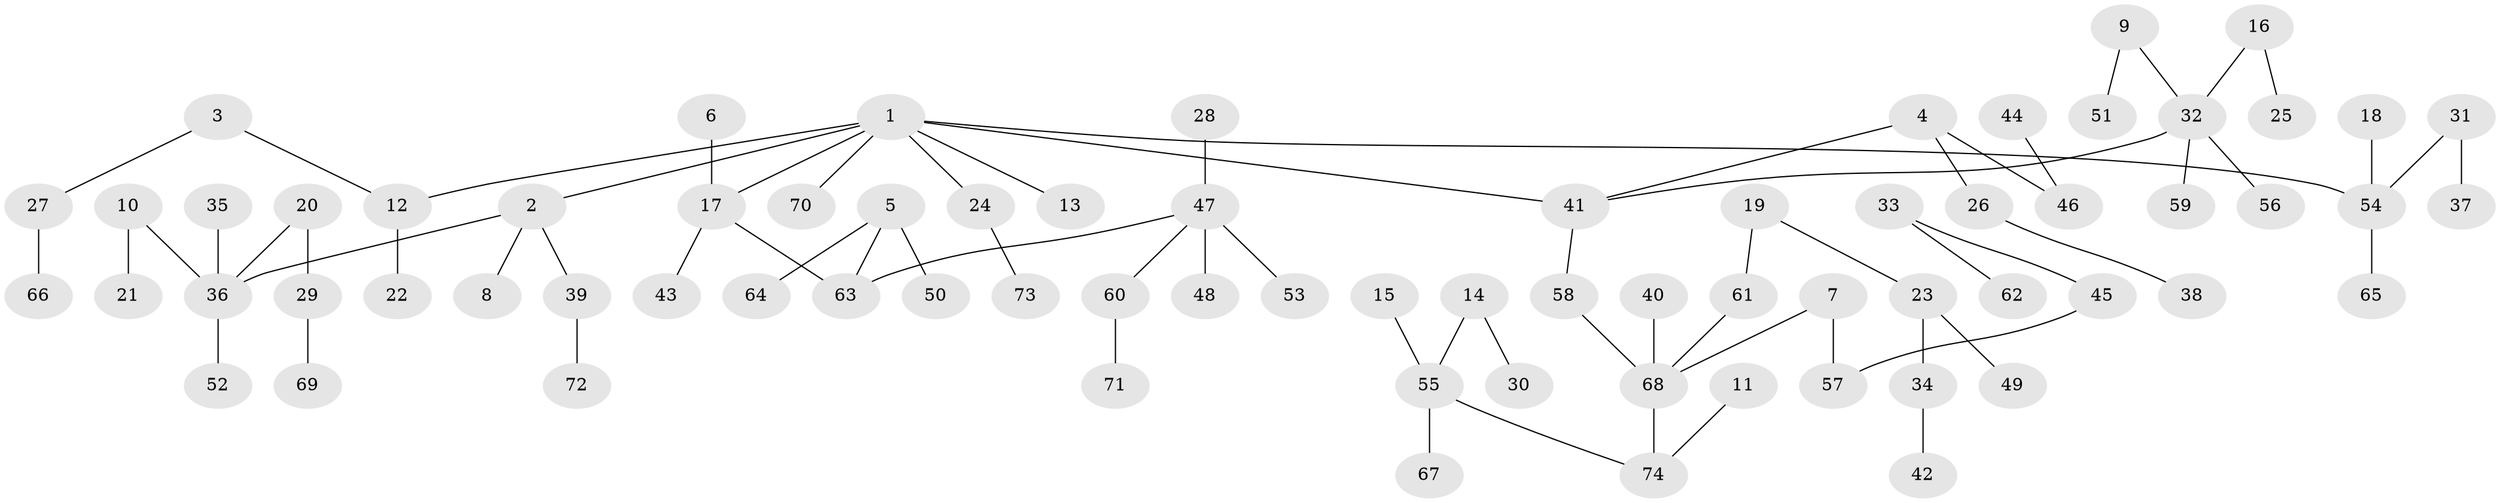 // original degree distribution, {3: 0.11564625850340136, 5: 0.034013605442176874, 4: 0.027210884353741496, 6: 0.04081632653061224, 1: 0.48299319727891155, 2: 0.2925170068027211, 7: 0.006802721088435374}
// Generated by graph-tools (version 1.1) at 2025/02/03/09/25 03:02:18]
// undirected, 74 vertices, 73 edges
graph export_dot {
graph [start="1"]
  node [color=gray90,style=filled];
  1;
  2;
  3;
  4;
  5;
  6;
  7;
  8;
  9;
  10;
  11;
  12;
  13;
  14;
  15;
  16;
  17;
  18;
  19;
  20;
  21;
  22;
  23;
  24;
  25;
  26;
  27;
  28;
  29;
  30;
  31;
  32;
  33;
  34;
  35;
  36;
  37;
  38;
  39;
  40;
  41;
  42;
  43;
  44;
  45;
  46;
  47;
  48;
  49;
  50;
  51;
  52;
  53;
  54;
  55;
  56;
  57;
  58;
  59;
  60;
  61;
  62;
  63;
  64;
  65;
  66;
  67;
  68;
  69;
  70;
  71;
  72;
  73;
  74;
  1 -- 2 [weight=1.0];
  1 -- 12 [weight=1.0];
  1 -- 13 [weight=1.0];
  1 -- 17 [weight=1.0];
  1 -- 24 [weight=1.0];
  1 -- 41 [weight=1.0];
  1 -- 54 [weight=1.0];
  1 -- 70 [weight=1.0];
  2 -- 8 [weight=1.0];
  2 -- 36 [weight=1.0];
  2 -- 39 [weight=1.0];
  3 -- 12 [weight=1.0];
  3 -- 27 [weight=1.0];
  4 -- 26 [weight=1.0];
  4 -- 41 [weight=1.0];
  4 -- 46 [weight=1.0];
  5 -- 50 [weight=1.0];
  5 -- 63 [weight=1.0];
  5 -- 64 [weight=1.0];
  6 -- 17 [weight=1.0];
  7 -- 57 [weight=1.0];
  7 -- 68 [weight=1.0];
  9 -- 32 [weight=1.0];
  9 -- 51 [weight=1.0];
  10 -- 21 [weight=1.0];
  10 -- 36 [weight=1.0];
  11 -- 74 [weight=1.0];
  12 -- 22 [weight=1.0];
  14 -- 30 [weight=1.0];
  14 -- 55 [weight=1.0];
  15 -- 55 [weight=1.0];
  16 -- 25 [weight=1.0];
  16 -- 32 [weight=1.0];
  17 -- 43 [weight=1.0];
  17 -- 63 [weight=1.0];
  18 -- 54 [weight=1.0];
  19 -- 23 [weight=1.0];
  19 -- 61 [weight=1.0];
  20 -- 29 [weight=1.0];
  20 -- 36 [weight=1.0];
  23 -- 34 [weight=1.0];
  23 -- 49 [weight=1.0];
  24 -- 73 [weight=1.0];
  26 -- 38 [weight=1.0];
  27 -- 66 [weight=1.0];
  28 -- 47 [weight=1.0];
  29 -- 69 [weight=1.0];
  31 -- 37 [weight=1.0];
  31 -- 54 [weight=1.0];
  32 -- 41 [weight=1.0];
  32 -- 56 [weight=1.0];
  32 -- 59 [weight=1.0];
  33 -- 45 [weight=1.0];
  33 -- 62 [weight=1.0];
  34 -- 42 [weight=1.0];
  35 -- 36 [weight=1.0];
  36 -- 52 [weight=1.0];
  39 -- 72 [weight=1.0];
  40 -- 68 [weight=1.0];
  41 -- 58 [weight=1.0];
  44 -- 46 [weight=1.0];
  45 -- 57 [weight=1.0];
  47 -- 48 [weight=1.0];
  47 -- 53 [weight=1.0];
  47 -- 60 [weight=1.0];
  47 -- 63 [weight=1.0];
  54 -- 65 [weight=1.0];
  55 -- 67 [weight=1.0];
  55 -- 74 [weight=1.0];
  58 -- 68 [weight=1.0];
  60 -- 71 [weight=1.0];
  61 -- 68 [weight=1.0];
  68 -- 74 [weight=1.0];
}
